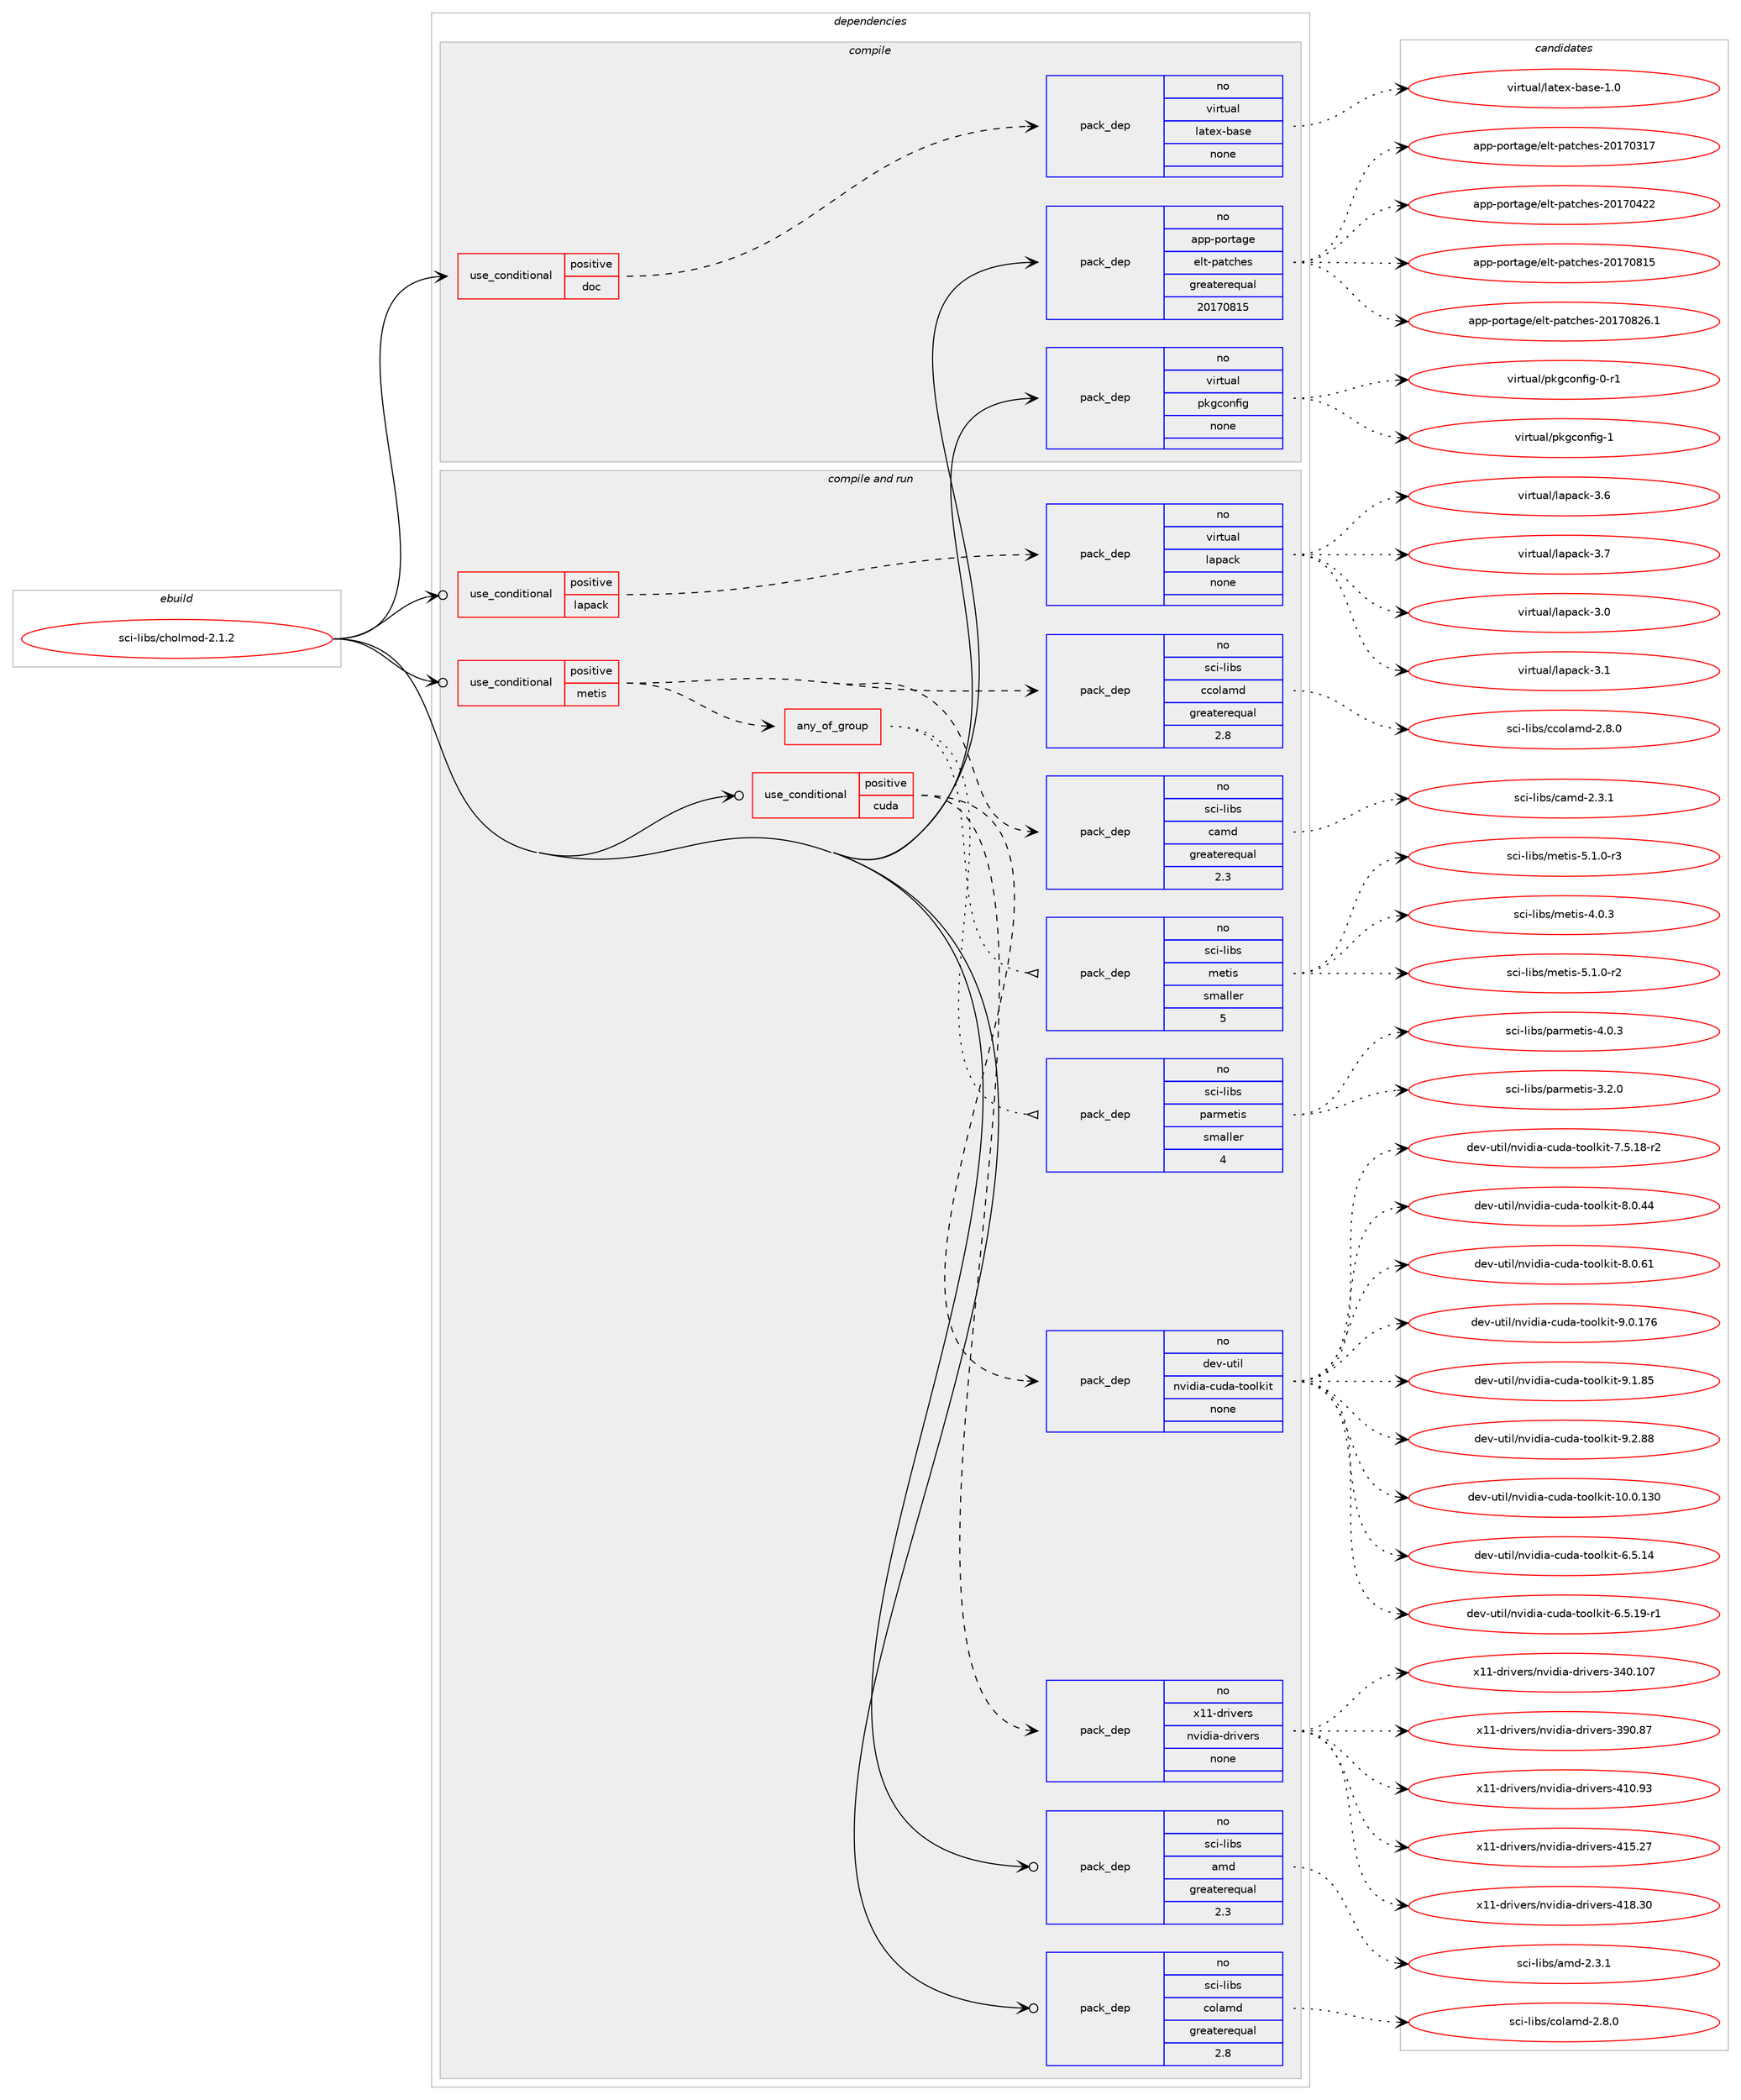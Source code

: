 digraph prolog {

# *************
# Graph options
# *************

newrank=true;
concentrate=true;
compound=true;
graph [rankdir=LR,fontname=Helvetica,fontsize=10,ranksep=1.5];#, ranksep=2.5, nodesep=0.2];
edge  [arrowhead=vee];
node  [fontname=Helvetica,fontsize=10];

# **********
# The ebuild
# **********

subgraph cluster_leftcol {
color=gray;
rank=same;
label=<<i>ebuild</i>>;
id [label="sci-libs/cholmod-2.1.2", color=red, width=4, href="../sci-libs/cholmod-2.1.2.svg"];
}

# ****************
# The dependencies
# ****************

subgraph cluster_midcol {
color=gray;
label=<<i>dependencies</i>>;
subgraph cluster_compile {
fillcolor="#eeeeee";
style=filled;
label=<<i>compile</i>>;
subgraph cond338 {
dependency2671 [label=<<TABLE BORDER="0" CELLBORDER="1" CELLSPACING="0" CELLPADDING="4"><TR><TD ROWSPAN="3" CELLPADDING="10">use_conditional</TD></TR><TR><TD>positive</TD></TR><TR><TD>doc</TD></TR></TABLE>>, shape=none, color=red];
subgraph pack2242 {
dependency2672 [label=<<TABLE BORDER="0" CELLBORDER="1" CELLSPACING="0" CELLPADDING="4" WIDTH="220"><TR><TD ROWSPAN="6" CELLPADDING="30">pack_dep</TD></TR><TR><TD WIDTH="110">no</TD></TR><TR><TD>virtual</TD></TR><TR><TD>latex-base</TD></TR><TR><TD>none</TD></TR><TR><TD></TD></TR></TABLE>>, shape=none, color=blue];
}
dependency2671:e -> dependency2672:w [weight=20,style="dashed",arrowhead="vee"];
}
id:e -> dependency2671:w [weight=20,style="solid",arrowhead="vee"];
subgraph pack2243 {
dependency2673 [label=<<TABLE BORDER="0" CELLBORDER="1" CELLSPACING="0" CELLPADDING="4" WIDTH="220"><TR><TD ROWSPAN="6" CELLPADDING="30">pack_dep</TD></TR><TR><TD WIDTH="110">no</TD></TR><TR><TD>app-portage</TD></TR><TR><TD>elt-patches</TD></TR><TR><TD>greaterequal</TD></TR><TR><TD>20170815</TD></TR></TABLE>>, shape=none, color=blue];
}
id:e -> dependency2673:w [weight=20,style="solid",arrowhead="vee"];
subgraph pack2244 {
dependency2674 [label=<<TABLE BORDER="0" CELLBORDER="1" CELLSPACING="0" CELLPADDING="4" WIDTH="220"><TR><TD ROWSPAN="6" CELLPADDING="30">pack_dep</TD></TR><TR><TD WIDTH="110">no</TD></TR><TR><TD>virtual</TD></TR><TR><TD>pkgconfig</TD></TR><TR><TD>none</TD></TR><TR><TD></TD></TR></TABLE>>, shape=none, color=blue];
}
id:e -> dependency2674:w [weight=20,style="solid",arrowhead="vee"];
}
subgraph cluster_compileandrun {
fillcolor="#eeeeee";
style=filled;
label=<<i>compile and run</i>>;
subgraph cond339 {
dependency2675 [label=<<TABLE BORDER="0" CELLBORDER="1" CELLSPACING="0" CELLPADDING="4"><TR><TD ROWSPAN="3" CELLPADDING="10">use_conditional</TD></TR><TR><TD>positive</TD></TR><TR><TD>cuda</TD></TR></TABLE>>, shape=none, color=red];
subgraph pack2245 {
dependency2676 [label=<<TABLE BORDER="0" CELLBORDER="1" CELLSPACING="0" CELLPADDING="4" WIDTH="220"><TR><TD ROWSPAN="6" CELLPADDING="30">pack_dep</TD></TR><TR><TD WIDTH="110">no</TD></TR><TR><TD>x11-drivers</TD></TR><TR><TD>nvidia-drivers</TD></TR><TR><TD>none</TD></TR><TR><TD></TD></TR></TABLE>>, shape=none, color=blue];
}
dependency2675:e -> dependency2676:w [weight=20,style="dashed",arrowhead="vee"];
subgraph pack2246 {
dependency2677 [label=<<TABLE BORDER="0" CELLBORDER="1" CELLSPACING="0" CELLPADDING="4" WIDTH="220"><TR><TD ROWSPAN="6" CELLPADDING="30">pack_dep</TD></TR><TR><TD WIDTH="110">no</TD></TR><TR><TD>dev-util</TD></TR><TR><TD>nvidia-cuda-toolkit</TD></TR><TR><TD>none</TD></TR><TR><TD></TD></TR></TABLE>>, shape=none, color=blue];
}
dependency2675:e -> dependency2677:w [weight=20,style="dashed",arrowhead="vee"];
}
id:e -> dependency2675:w [weight=20,style="solid",arrowhead="odotvee"];
subgraph cond340 {
dependency2678 [label=<<TABLE BORDER="0" CELLBORDER="1" CELLSPACING="0" CELLPADDING="4"><TR><TD ROWSPAN="3" CELLPADDING="10">use_conditional</TD></TR><TR><TD>positive</TD></TR><TR><TD>lapack</TD></TR></TABLE>>, shape=none, color=red];
subgraph pack2247 {
dependency2679 [label=<<TABLE BORDER="0" CELLBORDER="1" CELLSPACING="0" CELLPADDING="4" WIDTH="220"><TR><TD ROWSPAN="6" CELLPADDING="30">pack_dep</TD></TR><TR><TD WIDTH="110">no</TD></TR><TR><TD>virtual</TD></TR><TR><TD>lapack</TD></TR><TR><TD>none</TD></TR><TR><TD></TD></TR></TABLE>>, shape=none, color=blue];
}
dependency2678:e -> dependency2679:w [weight=20,style="dashed",arrowhead="vee"];
}
id:e -> dependency2678:w [weight=20,style="solid",arrowhead="odotvee"];
subgraph cond341 {
dependency2680 [label=<<TABLE BORDER="0" CELLBORDER="1" CELLSPACING="0" CELLPADDING="4"><TR><TD ROWSPAN="3" CELLPADDING="10">use_conditional</TD></TR><TR><TD>positive</TD></TR><TR><TD>metis</TD></TR></TABLE>>, shape=none, color=red];
subgraph pack2248 {
dependency2681 [label=<<TABLE BORDER="0" CELLBORDER="1" CELLSPACING="0" CELLPADDING="4" WIDTH="220"><TR><TD ROWSPAN="6" CELLPADDING="30">pack_dep</TD></TR><TR><TD WIDTH="110">no</TD></TR><TR><TD>sci-libs</TD></TR><TR><TD>camd</TD></TR><TR><TD>greaterequal</TD></TR><TR><TD>2.3</TD></TR></TABLE>>, shape=none, color=blue];
}
dependency2680:e -> dependency2681:w [weight=20,style="dashed",arrowhead="vee"];
subgraph pack2249 {
dependency2682 [label=<<TABLE BORDER="0" CELLBORDER="1" CELLSPACING="0" CELLPADDING="4" WIDTH="220"><TR><TD ROWSPAN="6" CELLPADDING="30">pack_dep</TD></TR><TR><TD WIDTH="110">no</TD></TR><TR><TD>sci-libs</TD></TR><TR><TD>ccolamd</TD></TR><TR><TD>greaterequal</TD></TR><TR><TD>2.8</TD></TR></TABLE>>, shape=none, color=blue];
}
dependency2680:e -> dependency2682:w [weight=20,style="dashed",arrowhead="vee"];
subgraph any90 {
dependency2683 [label=<<TABLE BORDER="0" CELLBORDER="1" CELLSPACING="0" CELLPADDING="4"><TR><TD CELLPADDING="10">any_of_group</TD></TR></TABLE>>, shape=none, color=red];subgraph pack2250 {
dependency2684 [label=<<TABLE BORDER="0" CELLBORDER="1" CELLSPACING="0" CELLPADDING="4" WIDTH="220"><TR><TD ROWSPAN="6" CELLPADDING="30">pack_dep</TD></TR><TR><TD WIDTH="110">no</TD></TR><TR><TD>sci-libs</TD></TR><TR><TD>metis</TD></TR><TR><TD>smaller</TD></TR><TR><TD>5</TD></TR></TABLE>>, shape=none, color=blue];
}
dependency2683:e -> dependency2684:w [weight=20,style="dotted",arrowhead="oinv"];
subgraph pack2251 {
dependency2685 [label=<<TABLE BORDER="0" CELLBORDER="1" CELLSPACING="0" CELLPADDING="4" WIDTH="220"><TR><TD ROWSPAN="6" CELLPADDING="30">pack_dep</TD></TR><TR><TD WIDTH="110">no</TD></TR><TR><TD>sci-libs</TD></TR><TR><TD>parmetis</TD></TR><TR><TD>smaller</TD></TR><TR><TD>4</TD></TR></TABLE>>, shape=none, color=blue];
}
dependency2683:e -> dependency2685:w [weight=20,style="dotted",arrowhead="oinv"];
}
dependency2680:e -> dependency2683:w [weight=20,style="dashed",arrowhead="vee"];
}
id:e -> dependency2680:w [weight=20,style="solid",arrowhead="odotvee"];
subgraph pack2252 {
dependency2686 [label=<<TABLE BORDER="0" CELLBORDER="1" CELLSPACING="0" CELLPADDING="4" WIDTH="220"><TR><TD ROWSPAN="6" CELLPADDING="30">pack_dep</TD></TR><TR><TD WIDTH="110">no</TD></TR><TR><TD>sci-libs</TD></TR><TR><TD>amd</TD></TR><TR><TD>greaterequal</TD></TR><TR><TD>2.3</TD></TR></TABLE>>, shape=none, color=blue];
}
id:e -> dependency2686:w [weight=20,style="solid",arrowhead="odotvee"];
subgraph pack2253 {
dependency2687 [label=<<TABLE BORDER="0" CELLBORDER="1" CELLSPACING="0" CELLPADDING="4" WIDTH="220"><TR><TD ROWSPAN="6" CELLPADDING="30">pack_dep</TD></TR><TR><TD WIDTH="110">no</TD></TR><TR><TD>sci-libs</TD></TR><TR><TD>colamd</TD></TR><TR><TD>greaterequal</TD></TR><TR><TD>2.8</TD></TR></TABLE>>, shape=none, color=blue];
}
id:e -> dependency2687:w [weight=20,style="solid",arrowhead="odotvee"];
}
subgraph cluster_run {
fillcolor="#eeeeee";
style=filled;
label=<<i>run</i>>;
}
}

# **************
# The candidates
# **************

subgraph cluster_choices {
rank=same;
color=gray;
label=<<i>candidates</i>>;

subgraph choice2242 {
color=black;
nodesep=1;
choice11810511411611797108471089711610112045989711510145494648 [label="virtual/latex-base-1.0", color=red, width=4,href="../virtual/latex-base-1.0.svg"];
dependency2672:e -> choice11810511411611797108471089711610112045989711510145494648:w [style=dotted,weight="100"];
}
subgraph choice2243 {
color=black;
nodesep=1;
choice97112112451121111141169710310147101108116451129711699104101115455048495548514955 [label="app-portage/elt-patches-20170317", color=red, width=4,href="../app-portage/elt-patches-20170317.svg"];
choice97112112451121111141169710310147101108116451129711699104101115455048495548525050 [label="app-portage/elt-patches-20170422", color=red, width=4,href="../app-portage/elt-patches-20170422.svg"];
choice97112112451121111141169710310147101108116451129711699104101115455048495548564953 [label="app-portage/elt-patches-20170815", color=red, width=4,href="../app-portage/elt-patches-20170815.svg"];
choice971121124511211111411697103101471011081164511297116991041011154550484955485650544649 [label="app-portage/elt-patches-20170826.1", color=red, width=4,href="../app-portage/elt-patches-20170826.1.svg"];
dependency2673:e -> choice97112112451121111141169710310147101108116451129711699104101115455048495548514955:w [style=dotted,weight="100"];
dependency2673:e -> choice97112112451121111141169710310147101108116451129711699104101115455048495548525050:w [style=dotted,weight="100"];
dependency2673:e -> choice97112112451121111141169710310147101108116451129711699104101115455048495548564953:w [style=dotted,weight="100"];
dependency2673:e -> choice971121124511211111411697103101471011081164511297116991041011154550484955485650544649:w [style=dotted,weight="100"];
}
subgraph choice2244 {
color=black;
nodesep=1;
choice11810511411611797108471121071039911111010210510345484511449 [label="virtual/pkgconfig-0-r1", color=red, width=4,href="../virtual/pkgconfig-0-r1.svg"];
choice1181051141161179710847112107103991111101021051034549 [label="virtual/pkgconfig-1", color=red, width=4,href="../virtual/pkgconfig-1.svg"];
dependency2674:e -> choice11810511411611797108471121071039911111010210510345484511449:w [style=dotted,weight="100"];
dependency2674:e -> choice1181051141161179710847112107103991111101021051034549:w [style=dotted,weight="100"];
}
subgraph choice2245 {
color=black;
nodesep=1;
choice1204949451001141051181011141154711011810510010597451001141051181011141154551524846494855 [label="x11-drivers/nvidia-drivers-340.107", color=red, width=4,href="../x11-drivers/nvidia-drivers-340.107.svg"];
choice12049494510011410511810111411547110118105100105974510011410511810111411545515748465655 [label="x11-drivers/nvidia-drivers-390.87", color=red, width=4,href="../x11-drivers/nvidia-drivers-390.87.svg"];
choice12049494510011410511810111411547110118105100105974510011410511810111411545524948465751 [label="x11-drivers/nvidia-drivers-410.93", color=red, width=4,href="../x11-drivers/nvidia-drivers-410.93.svg"];
choice12049494510011410511810111411547110118105100105974510011410511810111411545524953465055 [label="x11-drivers/nvidia-drivers-415.27", color=red, width=4,href="../x11-drivers/nvidia-drivers-415.27.svg"];
choice12049494510011410511810111411547110118105100105974510011410511810111411545524956465148 [label="x11-drivers/nvidia-drivers-418.30", color=red, width=4,href="../x11-drivers/nvidia-drivers-418.30.svg"];
dependency2676:e -> choice1204949451001141051181011141154711011810510010597451001141051181011141154551524846494855:w [style=dotted,weight="100"];
dependency2676:e -> choice12049494510011410511810111411547110118105100105974510011410511810111411545515748465655:w [style=dotted,weight="100"];
dependency2676:e -> choice12049494510011410511810111411547110118105100105974510011410511810111411545524948465751:w [style=dotted,weight="100"];
dependency2676:e -> choice12049494510011410511810111411547110118105100105974510011410511810111411545524953465055:w [style=dotted,weight="100"];
dependency2676:e -> choice12049494510011410511810111411547110118105100105974510011410511810111411545524956465148:w [style=dotted,weight="100"];
}
subgraph choice2246 {
color=black;
nodesep=1;
choice10010111845117116105108471101181051001059745991171009745116111111108107105116454948464846495148 [label="dev-util/nvidia-cuda-toolkit-10.0.130", color=red, width=4,href="../dev-util/nvidia-cuda-toolkit-10.0.130.svg"];
choice1001011184511711610510847110118105100105974599117100974511611111110810710511645544653464952 [label="dev-util/nvidia-cuda-toolkit-6.5.14", color=red, width=4,href="../dev-util/nvidia-cuda-toolkit-6.5.14.svg"];
choice10010111845117116105108471101181051001059745991171009745116111111108107105116455446534649574511449 [label="dev-util/nvidia-cuda-toolkit-6.5.19-r1", color=red, width=4,href="../dev-util/nvidia-cuda-toolkit-6.5.19-r1.svg"];
choice10010111845117116105108471101181051001059745991171009745116111111108107105116455546534649564511450 [label="dev-util/nvidia-cuda-toolkit-7.5.18-r2", color=red, width=4,href="../dev-util/nvidia-cuda-toolkit-7.5.18-r2.svg"];
choice1001011184511711610510847110118105100105974599117100974511611111110810710511645564648465252 [label="dev-util/nvidia-cuda-toolkit-8.0.44", color=red, width=4,href="../dev-util/nvidia-cuda-toolkit-8.0.44.svg"];
choice1001011184511711610510847110118105100105974599117100974511611111110810710511645564648465449 [label="dev-util/nvidia-cuda-toolkit-8.0.61", color=red, width=4,href="../dev-util/nvidia-cuda-toolkit-8.0.61.svg"];
choice100101118451171161051084711011810510010597459911710097451161111111081071051164557464846495554 [label="dev-util/nvidia-cuda-toolkit-9.0.176", color=red, width=4,href="../dev-util/nvidia-cuda-toolkit-9.0.176.svg"];
choice1001011184511711610510847110118105100105974599117100974511611111110810710511645574649465653 [label="dev-util/nvidia-cuda-toolkit-9.1.85", color=red, width=4,href="../dev-util/nvidia-cuda-toolkit-9.1.85.svg"];
choice1001011184511711610510847110118105100105974599117100974511611111110810710511645574650465656 [label="dev-util/nvidia-cuda-toolkit-9.2.88", color=red, width=4,href="../dev-util/nvidia-cuda-toolkit-9.2.88.svg"];
dependency2677:e -> choice10010111845117116105108471101181051001059745991171009745116111111108107105116454948464846495148:w [style=dotted,weight="100"];
dependency2677:e -> choice1001011184511711610510847110118105100105974599117100974511611111110810710511645544653464952:w [style=dotted,weight="100"];
dependency2677:e -> choice10010111845117116105108471101181051001059745991171009745116111111108107105116455446534649574511449:w [style=dotted,weight="100"];
dependency2677:e -> choice10010111845117116105108471101181051001059745991171009745116111111108107105116455546534649564511450:w [style=dotted,weight="100"];
dependency2677:e -> choice1001011184511711610510847110118105100105974599117100974511611111110810710511645564648465252:w [style=dotted,weight="100"];
dependency2677:e -> choice1001011184511711610510847110118105100105974599117100974511611111110810710511645564648465449:w [style=dotted,weight="100"];
dependency2677:e -> choice100101118451171161051084711011810510010597459911710097451161111111081071051164557464846495554:w [style=dotted,weight="100"];
dependency2677:e -> choice1001011184511711610510847110118105100105974599117100974511611111110810710511645574649465653:w [style=dotted,weight="100"];
dependency2677:e -> choice1001011184511711610510847110118105100105974599117100974511611111110810710511645574650465656:w [style=dotted,weight="100"];
}
subgraph choice2247 {
color=black;
nodesep=1;
choice118105114116117971084710897112979910745514648 [label="virtual/lapack-3.0", color=red, width=4,href="../virtual/lapack-3.0.svg"];
choice118105114116117971084710897112979910745514649 [label="virtual/lapack-3.1", color=red, width=4,href="../virtual/lapack-3.1.svg"];
choice118105114116117971084710897112979910745514654 [label="virtual/lapack-3.6", color=red, width=4,href="../virtual/lapack-3.6.svg"];
choice118105114116117971084710897112979910745514655 [label="virtual/lapack-3.7", color=red, width=4,href="../virtual/lapack-3.7.svg"];
dependency2679:e -> choice118105114116117971084710897112979910745514648:w [style=dotted,weight="100"];
dependency2679:e -> choice118105114116117971084710897112979910745514649:w [style=dotted,weight="100"];
dependency2679:e -> choice118105114116117971084710897112979910745514654:w [style=dotted,weight="100"];
dependency2679:e -> choice118105114116117971084710897112979910745514655:w [style=dotted,weight="100"];
}
subgraph choice2248 {
color=black;
nodesep=1;
choice115991054510810598115479997109100455046514649 [label="sci-libs/camd-2.3.1", color=red, width=4,href="../sci-libs/camd-2.3.1.svg"];
dependency2681:e -> choice115991054510810598115479997109100455046514649:w [style=dotted,weight="100"];
}
subgraph choice2249 {
color=black;
nodesep=1;
choice11599105451081059811547999911110897109100455046564648 [label="sci-libs/ccolamd-2.8.0", color=red, width=4,href="../sci-libs/ccolamd-2.8.0.svg"];
dependency2682:e -> choice11599105451081059811547999911110897109100455046564648:w [style=dotted,weight="100"];
}
subgraph choice2250 {
color=black;
nodesep=1;
choice11599105451081059811547109101116105115455246484651 [label="sci-libs/metis-4.0.3", color=red, width=4,href="../sci-libs/metis-4.0.3.svg"];
choice115991054510810598115471091011161051154553464946484511450 [label="sci-libs/metis-5.1.0-r2", color=red, width=4,href="../sci-libs/metis-5.1.0-r2.svg"];
choice115991054510810598115471091011161051154553464946484511451 [label="sci-libs/metis-5.1.0-r3", color=red, width=4,href="../sci-libs/metis-5.1.0-r3.svg"];
dependency2684:e -> choice11599105451081059811547109101116105115455246484651:w [style=dotted,weight="100"];
dependency2684:e -> choice115991054510810598115471091011161051154553464946484511450:w [style=dotted,weight="100"];
dependency2684:e -> choice115991054510810598115471091011161051154553464946484511451:w [style=dotted,weight="100"];
}
subgraph choice2251 {
color=black;
nodesep=1;
choice1159910545108105981154711297114109101116105115455146504648 [label="sci-libs/parmetis-3.2.0", color=red, width=4,href="../sci-libs/parmetis-3.2.0.svg"];
choice1159910545108105981154711297114109101116105115455246484651 [label="sci-libs/parmetis-4.0.3", color=red, width=4,href="../sci-libs/parmetis-4.0.3.svg"];
dependency2685:e -> choice1159910545108105981154711297114109101116105115455146504648:w [style=dotted,weight="100"];
dependency2685:e -> choice1159910545108105981154711297114109101116105115455246484651:w [style=dotted,weight="100"];
}
subgraph choice2252 {
color=black;
nodesep=1;
choice1159910545108105981154797109100455046514649 [label="sci-libs/amd-2.3.1", color=red, width=4,href="../sci-libs/amd-2.3.1.svg"];
dependency2686:e -> choice1159910545108105981154797109100455046514649:w [style=dotted,weight="100"];
}
subgraph choice2253 {
color=black;
nodesep=1;
choice115991054510810598115479911110897109100455046564648 [label="sci-libs/colamd-2.8.0", color=red, width=4,href="../sci-libs/colamd-2.8.0.svg"];
dependency2687:e -> choice115991054510810598115479911110897109100455046564648:w [style=dotted,weight="100"];
}
}

}
